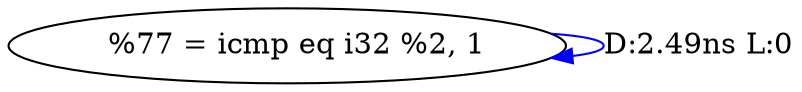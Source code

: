 digraph {
Node0x4037850[label="  %77 = icmp eq i32 %2, 1"];
Node0x4037850 -> Node0x4037850[label="D:2.49ns L:0",color=blue];
}
